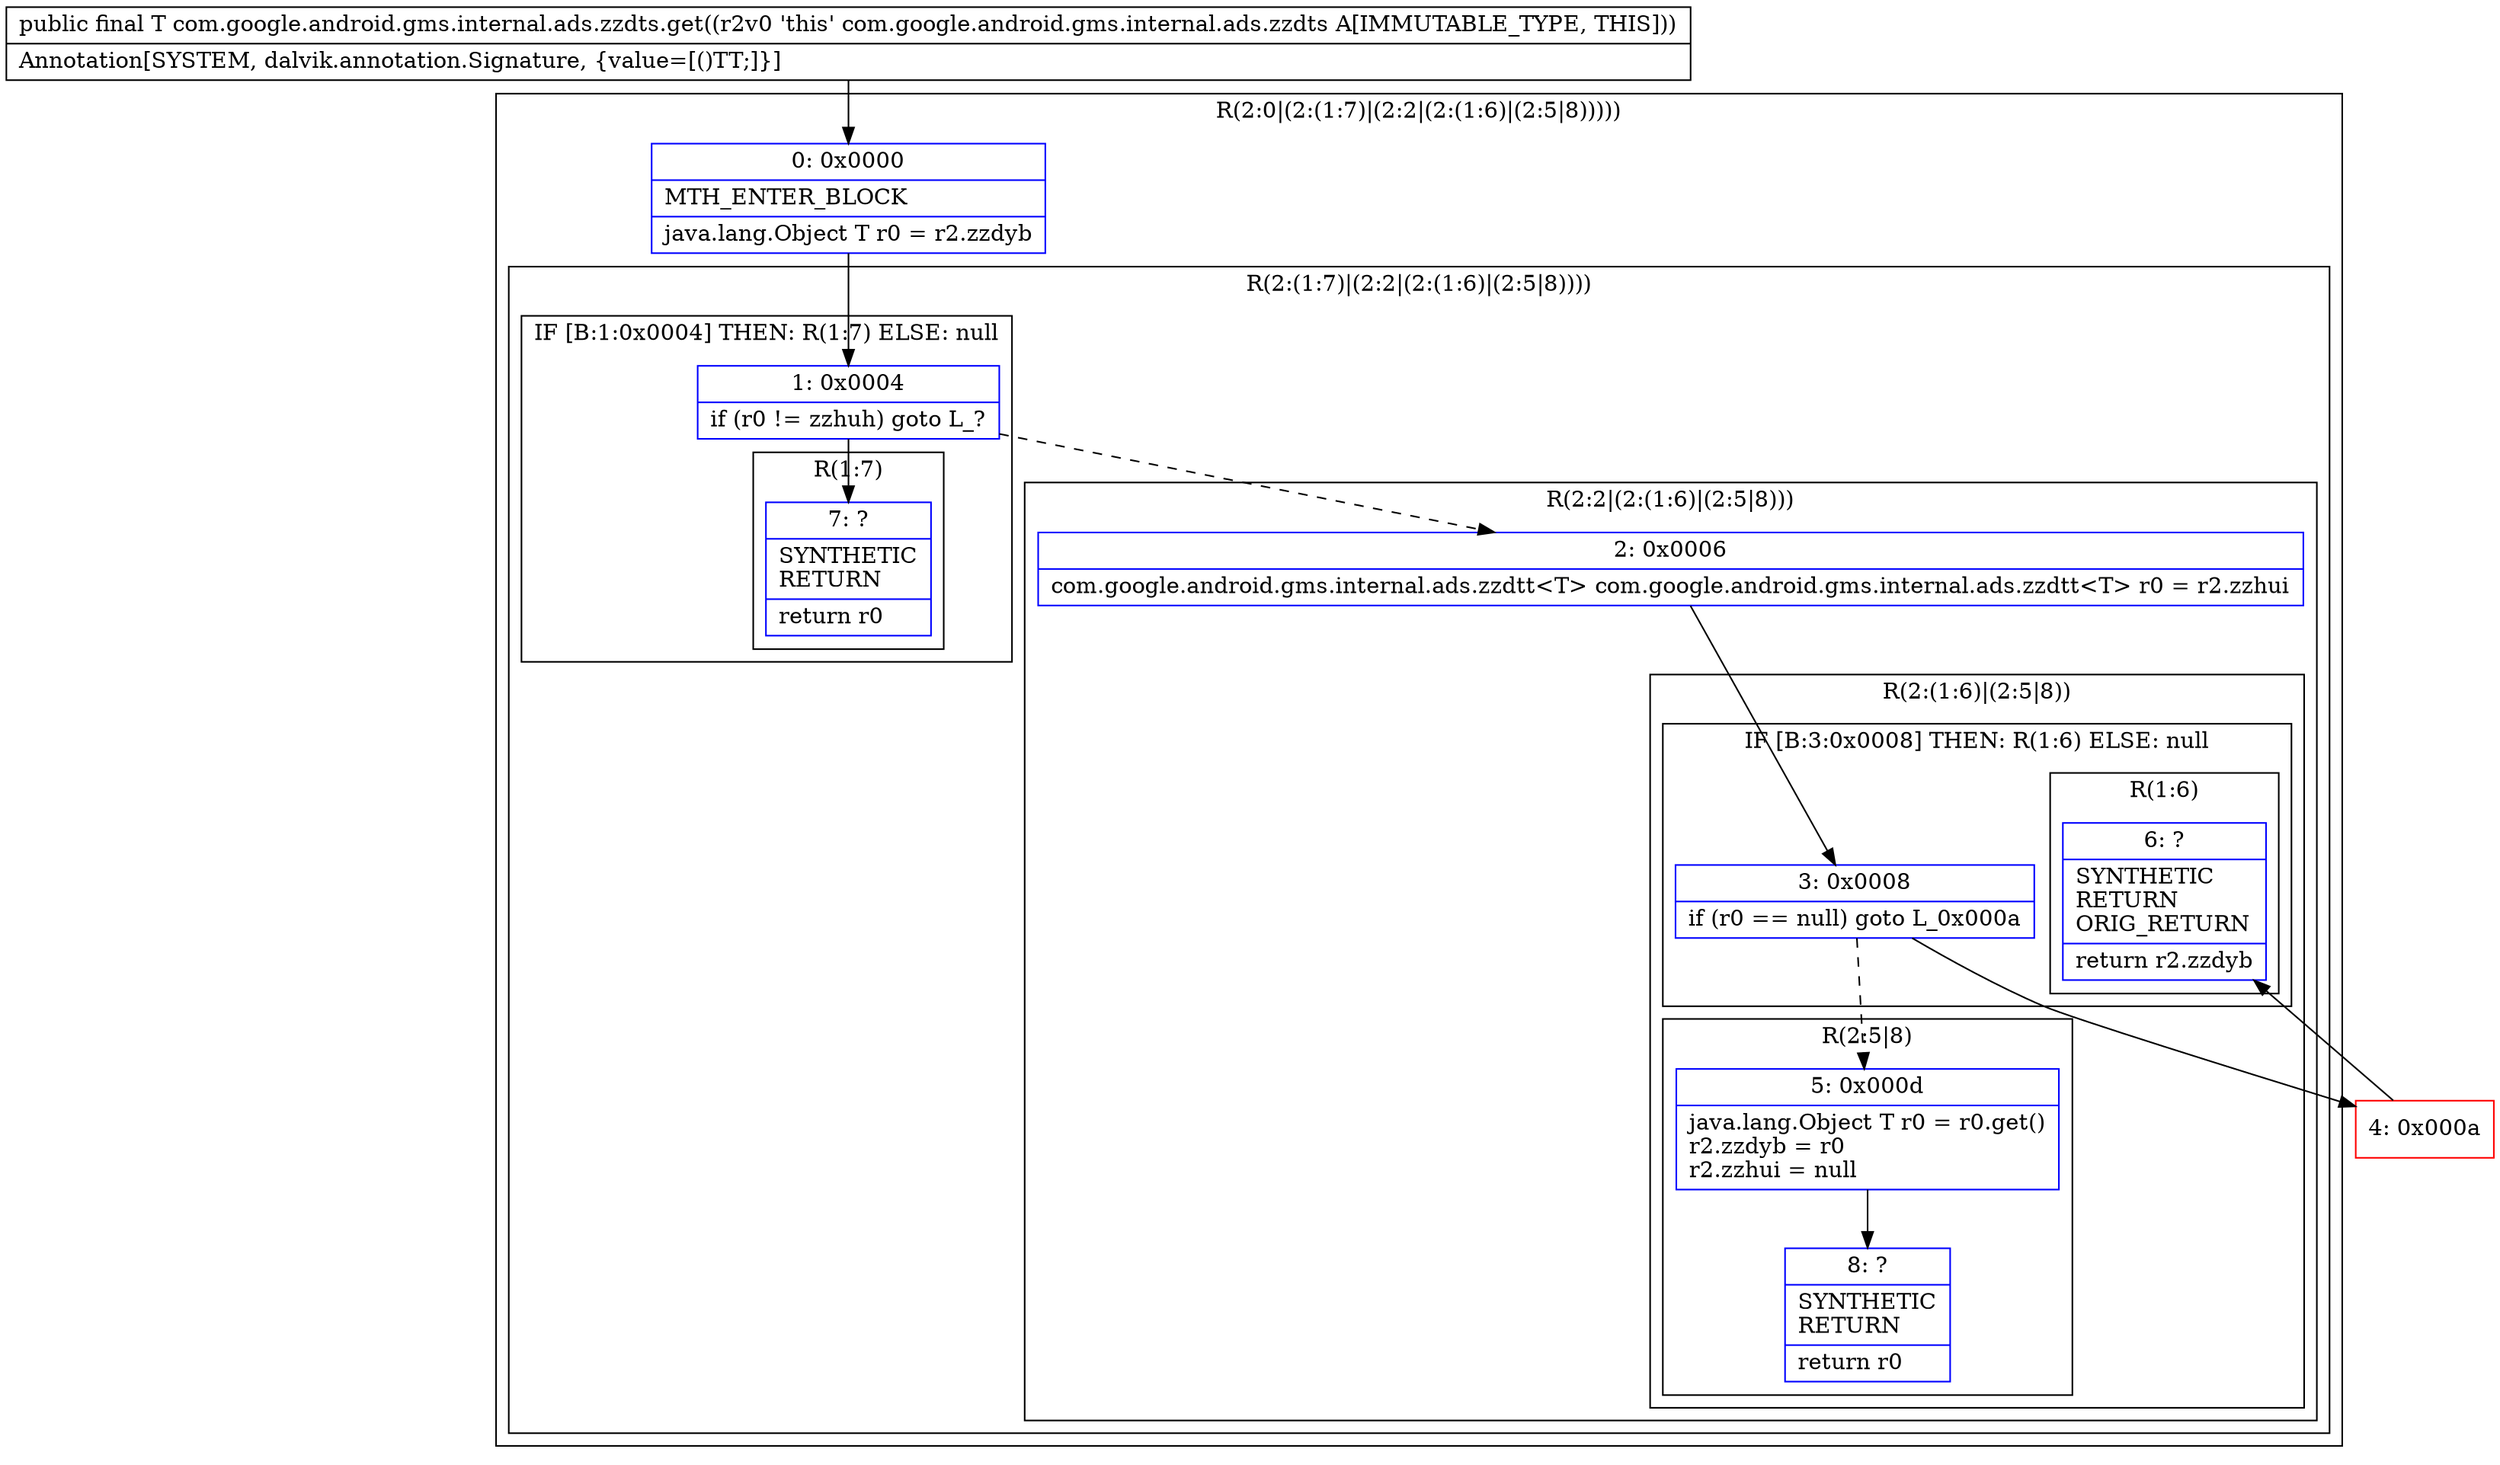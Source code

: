 digraph "CFG forcom.google.android.gms.internal.ads.zzdts.get()Ljava\/lang\/Object;" {
subgraph cluster_Region_1845308912 {
label = "R(2:0|(2:(1:7)|(2:2|(2:(1:6)|(2:5|8)))))";
node [shape=record,color=blue];
Node_0 [shape=record,label="{0\:\ 0x0000|MTH_ENTER_BLOCK\l|java.lang.Object T r0 = r2.zzdyb\l}"];
subgraph cluster_Region_1627813641 {
label = "R(2:(1:7)|(2:2|(2:(1:6)|(2:5|8))))";
node [shape=record,color=blue];
subgraph cluster_IfRegion_953172971 {
label = "IF [B:1:0x0004] THEN: R(1:7) ELSE: null";
node [shape=record,color=blue];
Node_1 [shape=record,label="{1\:\ 0x0004|if (r0 != zzhuh) goto L_?\l}"];
subgraph cluster_Region_907514227 {
label = "R(1:7)";
node [shape=record,color=blue];
Node_7 [shape=record,label="{7\:\ ?|SYNTHETIC\lRETURN\l|return r0\l}"];
}
}
subgraph cluster_Region_1554529813 {
label = "R(2:2|(2:(1:6)|(2:5|8)))";
node [shape=record,color=blue];
Node_2 [shape=record,label="{2\:\ 0x0006|com.google.android.gms.internal.ads.zzdtt\<T\> com.google.android.gms.internal.ads.zzdtt\<T\> r0 = r2.zzhui\l}"];
subgraph cluster_Region_1664729764 {
label = "R(2:(1:6)|(2:5|8))";
node [shape=record,color=blue];
subgraph cluster_IfRegion_1480461021 {
label = "IF [B:3:0x0008] THEN: R(1:6) ELSE: null";
node [shape=record,color=blue];
Node_3 [shape=record,label="{3\:\ 0x0008|if (r0 == null) goto L_0x000a\l}"];
subgraph cluster_Region_1391246789 {
label = "R(1:6)";
node [shape=record,color=blue];
Node_6 [shape=record,label="{6\:\ ?|SYNTHETIC\lRETURN\lORIG_RETURN\l|return r2.zzdyb\l}"];
}
}
subgraph cluster_Region_1649136938 {
label = "R(2:5|8)";
node [shape=record,color=blue];
Node_5 [shape=record,label="{5\:\ 0x000d|java.lang.Object T r0 = r0.get()\lr2.zzdyb = r0\lr2.zzhui = null\l}"];
Node_8 [shape=record,label="{8\:\ ?|SYNTHETIC\lRETURN\l|return r0\l}"];
}
}
}
}
}
Node_4 [shape=record,color=red,label="{4\:\ 0x000a}"];
MethodNode[shape=record,label="{public final T com.google.android.gms.internal.ads.zzdts.get((r2v0 'this' com.google.android.gms.internal.ads.zzdts A[IMMUTABLE_TYPE, THIS]))  | Annotation[SYSTEM, dalvik.annotation.Signature, \{value=[()TT;]\}]\l}"];
MethodNode -> Node_0;
Node_0 -> Node_1;
Node_1 -> Node_2[style=dashed];
Node_1 -> Node_7;
Node_2 -> Node_3;
Node_3 -> Node_4;
Node_3 -> Node_5[style=dashed];
Node_5 -> Node_8;
Node_4 -> Node_6;
}

